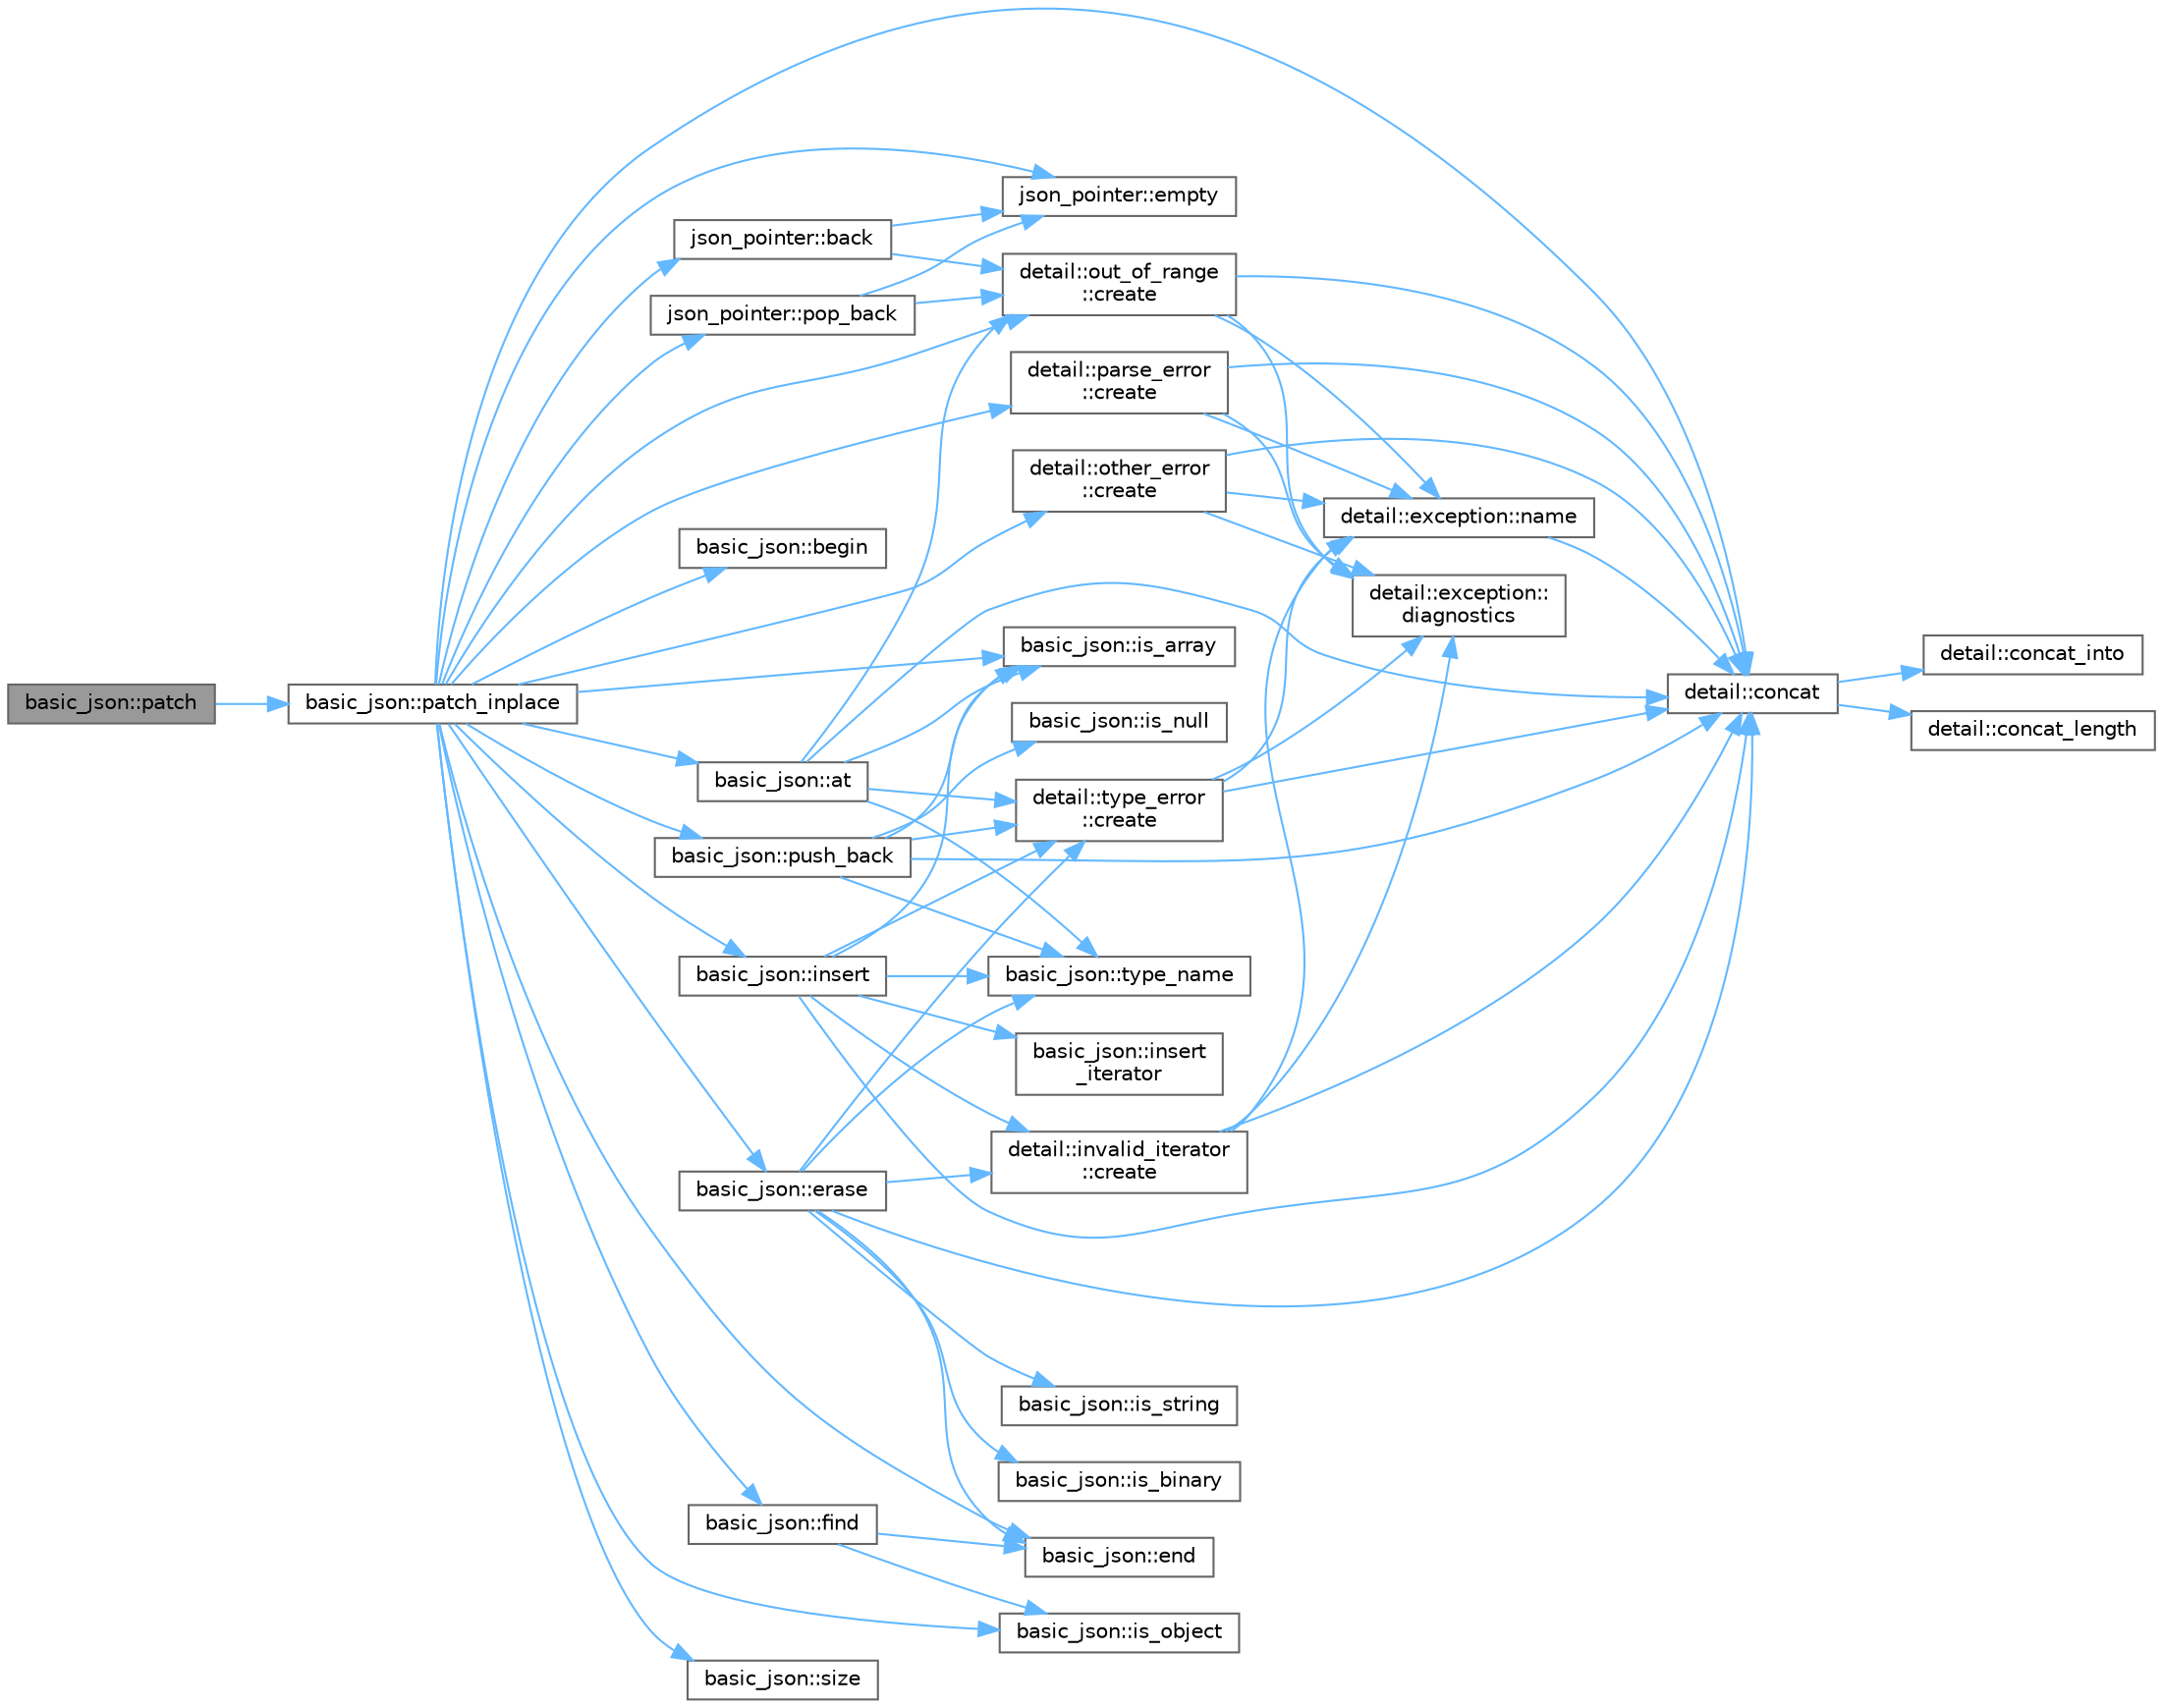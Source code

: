 digraph "basic_json::patch"
{
 // LATEX_PDF_SIZE
  bgcolor="transparent";
  edge [fontname=Helvetica,fontsize=10,labelfontname=Helvetica,labelfontsize=10];
  node [fontname=Helvetica,fontsize=10,shape=box,height=0.2,width=0.4];
  rankdir="LR";
  Node1 [id="Node000001",label="basic_json::patch",height=0.2,width=0.4,color="gray40", fillcolor="grey60", style="filled", fontcolor="black",tooltip="applies a JSON patch to a copy of the current object"];
  Node1 -> Node2 [id="edge66_Node000001_Node000002",color="steelblue1",style="solid",tooltip=" "];
  Node2 [id="Node000002",label="basic_json::patch_inplace",height=0.2,width=0.4,color="grey40", fillcolor="white", style="filled",URL="$classbasic__json.html#adc2ae40925906c7e1d559b8bf12028a7",tooltip="applies a JSON patch in-place without copying the object"];
  Node2 -> Node3 [id="edge67_Node000002_Node000003",color="steelblue1",style="solid",tooltip=" "];
  Node3 [id="Node000003",label="basic_json::at",height=0.2,width=0.4,color="grey40", fillcolor="white", style="filled",URL="$classbasic__json.html#a603779687f401ad11de45f8397f92296",tooltip="access specified array element with bounds checking"];
  Node3 -> Node4 [id="edge68_Node000003_Node000004",color="steelblue1",style="solid",tooltip=" "];
  Node4 [id="Node000004",label="detail::concat",height=0.2,width=0.4,color="grey40", fillcolor="white", style="filled",URL="$namespacedetail.html#a266fb3d4bf633ad6c506434cc91164da",tooltip=" "];
  Node4 -> Node5 [id="edge69_Node000004_Node000005",color="steelblue1",style="solid",tooltip=" "];
  Node5 [id="Node000005",label="detail::concat_into",height=0.2,width=0.4,color="grey40", fillcolor="white", style="filled",URL="$namespacedetail.html#a89f967b745cf8df11ba9d59f93d97753",tooltip=" "];
  Node4 -> Node6 [id="edge70_Node000004_Node000006",color="steelblue1",style="solid",tooltip=" "];
  Node6 [id="Node000006",label="detail::concat_length",height=0.2,width=0.4,color="grey40", fillcolor="white", style="filled",URL="$namespacedetail.html#ac185140ed8c8fcc07a302a890b714b0d",tooltip=" "];
  Node3 -> Node7 [id="edge71_Node000003_Node000007",color="steelblue1",style="solid",tooltip=" "];
  Node7 [id="Node000007",label="detail::type_error\l::create",height=0.2,width=0.4,color="grey40", fillcolor="white", style="filled",URL="$classdetail_1_1type__error.html#a2d25372628cf1e09ec67718f4bc42762",tooltip=" "];
  Node7 -> Node4 [id="edge72_Node000007_Node000004",color="steelblue1",style="solid",tooltip=" "];
  Node7 -> Node8 [id="edge73_Node000007_Node000008",color="steelblue1",style="solid",tooltip=" "];
  Node8 [id="Node000008",label="detail::exception::\ldiagnostics",height=0.2,width=0.4,color="grey40", fillcolor="white", style="filled",URL="$classdetail_1_1exception.html#a6b4a786b5c1c25dd3edaceb1bf2d5120",tooltip=" "];
  Node7 -> Node9 [id="edge74_Node000007_Node000009",color="steelblue1",style="solid",tooltip=" "];
  Node9 [id="Node000009",label="detail::exception::name",height=0.2,width=0.4,color="grey40", fillcolor="white", style="filled",URL="$classdetail_1_1exception.html#a8f1eb56b9964c8dd84d89d0da98d883b",tooltip=" "];
  Node9 -> Node4 [id="edge75_Node000009_Node000004",color="steelblue1",style="solid",tooltip=" "];
  Node3 -> Node10 [id="edge76_Node000003_Node000010",color="steelblue1",style="solid",tooltip=" "];
  Node10 [id="Node000010",label="detail::out_of_range\l::create",height=0.2,width=0.4,color="grey40", fillcolor="white", style="filled",URL="$classdetail_1_1out__of__range.html#a79ea0d3ec02a853629dc827e045ecff5",tooltip=" "];
  Node10 -> Node4 [id="edge77_Node000010_Node000004",color="steelblue1",style="solid",tooltip=" "];
  Node10 -> Node8 [id="edge78_Node000010_Node000008",color="steelblue1",style="solid",tooltip=" "];
  Node10 -> Node9 [id="edge79_Node000010_Node000009",color="steelblue1",style="solid",tooltip=" "];
  Node3 -> Node11 [id="edge80_Node000003_Node000011",color="steelblue1",style="solid",tooltip=" "];
  Node11 [id="Node000011",label="basic_json::is_array",height=0.2,width=0.4,color="grey40", fillcolor="white", style="filled",URL="$classbasic__json.html#a89ea48a4e802ef81783c0c7ce89aa7bb",tooltip="return whether value is an array"];
  Node3 -> Node12 [id="edge81_Node000003_Node000012",color="steelblue1",style="solid",tooltip=" "];
  Node12 [id="Node000012",label="basic_json::type_name",height=0.2,width=0.4,color="grey40", fillcolor="white", style="filled",URL="$classbasic__json.html#a7528ae3cfe082b3e6280eb5dfab4700b",tooltip="return the type as string"];
  Node2 -> Node13 [id="edge82_Node000002_Node000013",color="steelblue1",style="solid",tooltip=" "];
  Node13 [id="Node000013",label="json_pointer::back",height=0.2,width=0.4,color="grey40", fillcolor="white", style="filled",URL="$classjson__pointer.html#aba71e63e4032cfc46dd90aeb09e5cb0f",tooltip="return last reference token"];
  Node13 -> Node10 [id="edge83_Node000013_Node000010",color="steelblue1",style="solid",tooltip=" "];
  Node13 -> Node14 [id="edge84_Node000013_Node000014",color="steelblue1",style="solid",tooltip=" "];
  Node14 [id="Node000014",label="json_pointer::empty",height=0.2,width=0.4,color="grey40", fillcolor="white", style="filled",URL="$classjson__pointer.html#a5c3d08bd0a0e99c3377db33600c68a64",tooltip="return whether pointer points to the root document"];
  Node2 -> Node15 [id="edge85_Node000002_Node000015",color="steelblue1",style="solid",tooltip=" "];
  Node15 [id="Node000015",label="basic_json::begin",height=0.2,width=0.4,color="grey40", fillcolor="white", style="filled",URL="$classbasic__json.html#af7ba4755c9131259324caaa166146513",tooltip="returns an iterator to the first element"];
  Node2 -> Node4 [id="edge86_Node000002_Node000004",color="steelblue1",style="solid",tooltip=" "];
  Node2 -> Node16 [id="edge87_Node000002_Node000016",color="steelblue1",style="solid",tooltip=" "];
  Node16 [id="Node000016",label="detail::parse_error\l::create",height=0.2,width=0.4,color="grey40", fillcolor="white", style="filled",URL="$classdetail_1_1parse__error.html#a07046ea9f33d28f120af188ed674d6df",tooltip="create a parse error exception"];
  Node16 -> Node4 [id="edge88_Node000016_Node000004",color="steelblue1",style="solid",tooltip=" "];
  Node16 -> Node8 [id="edge89_Node000016_Node000008",color="steelblue1",style="solid",tooltip=" "];
  Node16 -> Node9 [id="edge90_Node000016_Node000009",color="steelblue1",style="solid",tooltip=" "];
  Node2 -> Node10 [id="edge91_Node000002_Node000010",color="steelblue1",style="solid",tooltip=" "];
  Node2 -> Node17 [id="edge92_Node000002_Node000017",color="steelblue1",style="solid",tooltip=" "];
  Node17 [id="Node000017",label="detail::other_error\l::create",height=0.2,width=0.4,color="grey40", fillcolor="white", style="filled",URL="$classdetail_1_1other__error.html#a687565ec69bfdf7a15f9a672038b0f0f",tooltip=" "];
  Node17 -> Node4 [id="edge93_Node000017_Node000004",color="steelblue1",style="solid",tooltip=" "];
  Node17 -> Node8 [id="edge94_Node000017_Node000008",color="steelblue1",style="solid",tooltip=" "];
  Node17 -> Node9 [id="edge95_Node000017_Node000009",color="steelblue1",style="solid",tooltip=" "];
  Node2 -> Node14 [id="edge96_Node000002_Node000014",color="steelblue1",style="solid",tooltip=" "];
  Node2 -> Node18 [id="edge97_Node000002_Node000018",color="steelblue1",style="solid",tooltip=" "];
  Node18 [id="Node000018",label="basic_json::end",height=0.2,width=0.4,color="grey40", fillcolor="white", style="filled",URL="$classbasic__json.html#a06e303bfaafda414b4b5821384501bc1",tooltip="returns an iterator to one past the last element"];
  Node2 -> Node19 [id="edge98_Node000002_Node000019",color="steelblue1",style="solid",tooltip=" "];
  Node19 [id="Node000019",label="basic_json::erase",height=0.2,width=0.4,color="grey40", fillcolor="white", style="filled",URL="$classbasic__json.html#a7a5ed019983b582705ef5ee43d15ca24",tooltip="remove element given an iterator"];
  Node19 -> Node4 [id="edge99_Node000019_Node000004",color="steelblue1",style="solid",tooltip=" "];
  Node19 -> Node20 [id="edge100_Node000019_Node000020",color="steelblue1",style="solid",tooltip=" "];
  Node20 [id="Node000020",label="detail::invalid_iterator\l::create",height=0.2,width=0.4,color="grey40", fillcolor="white", style="filled",URL="$classdetail_1_1invalid__iterator.html#a35d0b713b151188622791891314949f9",tooltip=" "];
  Node20 -> Node4 [id="edge101_Node000020_Node000004",color="steelblue1",style="solid",tooltip=" "];
  Node20 -> Node8 [id="edge102_Node000020_Node000008",color="steelblue1",style="solid",tooltip=" "];
  Node20 -> Node9 [id="edge103_Node000020_Node000009",color="steelblue1",style="solid",tooltip=" "];
  Node19 -> Node7 [id="edge104_Node000019_Node000007",color="steelblue1",style="solid",tooltip=" "];
  Node19 -> Node18 [id="edge105_Node000019_Node000018",color="steelblue1",style="solid",tooltip=" "];
  Node19 -> Node21 [id="edge106_Node000019_Node000021",color="steelblue1",style="solid",tooltip=" "];
  Node21 [id="Node000021",label="basic_json::is_binary",height=0.2,width=0.4,color="grey40", fillcolor="white", style="filled",URL="$classbasic__json.html#aa25e81e71e2a263c0431f02f3245a8aa",tooltip="return whether value is a binary array"];
  Node19 -> Node22 [id="edge107_Node000019_Node000022",color="steelblue1",style="solid",tooltip=" "];
  Node22 [id="Node000022",label="basic_json::is_string",height=0.2,width=0.4,color="grey40", fillcolor="white", style="filled",URL="$classbasic__json.html#a3d4378552d27c9f15e4cb4ff4c075c94",tooltip="return whether value is a string"];
  Node19 -> Node12 [id="edge108_Node000019_Node000012",color="steelblue1",style="solid",tooltip=" "];
  Node2 -> Node23 [id="edge109_Node000002_Node000023",color="steelblue1",style="solid",tooltip=" "];
  Node23 [id="Node000023",label="basic_json::find",height=0.2,width=0.4,color="grey40", fillcolor="white", style="filled",URL="$classbasic__json.html#a8ed11f83edce392fd94659b1102d078e",tooltip="find an element in a JSON object"];
  Node23 -> Node18 [id="edge110_Node000023_Node000018",color="steelblue1",style="solid",tooltip=" "];
  Node23 -> Node24 [id="edge111_Node000023_Node000024",color="steelblue1",style="solid",tooltip=" "];
  Node24 [id="Node000024",label="basic_json::is_object",height=0.2,width=0.4,color="grey40", fillcolor="white", style="filled",URL="$classbasic__json.html#af758a912346776b086abb82487b1d73b",tooltip="return whether value is an object"];
  Node2 -> Node25 [id="edge112_Node000002_Node000025",color="steelblue1",style="solid",tooltip=" "];
  Node25 [id="Node000025",label="basic_json::insert",height=0.2,width=0.4,color="grey40", fillcolor="white", style="filled",URL="$classbasic__json.html#a4467ec0c7679150140f9d2f85e95bf4b",tooltip="inserts element into array"];
  Node25 -> Node4 [id="edge113_Node000025_Node000004",color="steelblue1",style="solid",tooltip=" "];
  Node25 -> Node20 [id="edge114_Node000025_Node000020",color="steelblue1",style="solid",tooltip=" "];
  Node25 -> Node7 [id="edge115_Node000025_Node000007",color="steelblue1",style="solid",tooltip=" "];
  Node25 -> Node26 [id="edge116_Node000025_Node000026",color="steelblue1",style="solid",tooltip=" "];
  Node26 [id="Node000026",label="basic_json::insert\l_iterator",height=0.2,width=0.4,color="grey40", fillcolor="white", style="filled",URL="$classbasic__json.html#a6940b08bda32ce195a9e4508b8aa1126",tooltip=" "];
  Node25 -> Node11 [id="edge117_Node000025_Node000011",color="steelblue1",style="solid",tooltip=" "];
  Node25 -> Node12 [id="edge118_Node000025_Node000012",color="steelblue1",style="solid",tooltip=" "];
  Node2 -> Node11 [id="edge119_Node000002_Node000011",color="steelblue1",style="solid",tooltip=" "];
  Node2 -> Node24 [id="edge120_Node000002_Node000024",color="steelblue1",style="solid",tooltip=" "];
  Node2 -> Node27 [id="edge121_Node000002_Node000027",color="steelblue1",style="solid",tooltip=" "];
  Node27 [id="Node000027",label="json_pointer::pop_back",height=0.2,width=0.4,color="grey40", fillcolor="white", style="filled",URL="$classjson__pointer.html#a662118b470c87a1b564946c2602c49ce",tooltip="remove last reference token"];
  Node27 -> Node10 [id="edge122_Node000027_Node000010",color="steelblue1",style="solid",tooltip=" "];
  Node27 -> Node14 [id="edge123_Node000027_Node000014",color="steelblue1",style="solid",tooltip=" "];
  Node2 -> Node28 [id="edge124_Node000002_Node000028",color="steelblue1",style="solid",tooltip=" "];
  Node28 [id="Node000028",label="basic_json::push_back",height=0.2,width=0.4,color="grey40", fillcolor="white", style="filled",URL="$classbasic__json.html#ae9dd9991cbc1c10d35987680038f6359",tooltip="add an object to an array"];
  Node28 -> Node4 [id="edge125_Node000028_Node000004",color="steelblue1",style="solid",tooltip=" "];
  Node28 -> Node7 [id="edge126_Node000028_Node000007",color="steelblue1",style="solid",tooltip=" "];
  Node28 -> Node11 [id="edge127_Node000028_Node000011",color="steelblue1",style="solid",tooltip=" "];
  Node28 -> Node29 [id="edge128_Node000028_Node000029",color="steelblue1",style="solid",tooltip=" "];
  Node29 [id="Node000029",label="basic_json::is_null",height=0.2,width=0.4,color="grey40", fillcolor="white", style="filled",URL="$classbasic__json.html#a6ed948b2c2e71ce5f5c03b5eeb575df4",tooltip="return whether value is null"];
  Node28 -> Node12 [id="edge129_Node000028_Node000012",color="steelblue1",style="solid",tooltip=" "];
  Node2 -> Node30 [id="edge130_Node000002_Node000030",color="steelblue1",style="solid",tooltip=" "];
  Node30 [id="Node000030",label="basic_json::size",height=0.2,width=0.4,color="grey40", fillcolor="white", style="filled",URL="$classbasic__json.html#a769537e4631ccd39b5ab3753547a8274",tooltip="returns the number of elements"];
}
